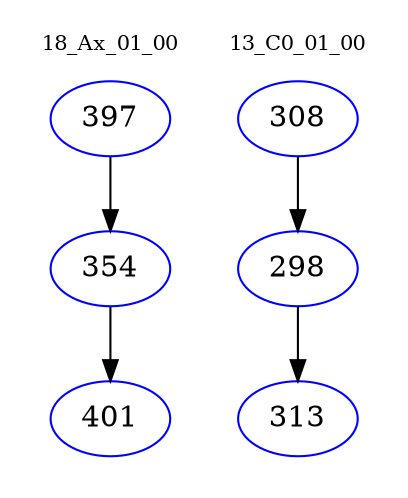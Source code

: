 digraph{
subgraph cluster_0 {
color = white
label = "18_Ax_01_00";
fontsize=10;
T0_397 [label="397", color="blue"]
T0_397 -> T0_354 [color="black"]
T0_354 [label="354", color="blue"]
T0_354 -> T0_401 [color="black"]
T0_401 [label="401", color="blue"]
}
subgraph cluster_1 {
color = white
label = "13_C0_01_00";
fontsize=10;
T1_308 [label="308", color="blue"]
T1_308 -> T1_298 [color="black"]
T1_298 [label="298", color="blue"]
T1_298 -> T1_313 [color="black"]
T1_313 [label="313", color="blue"]
}
}

